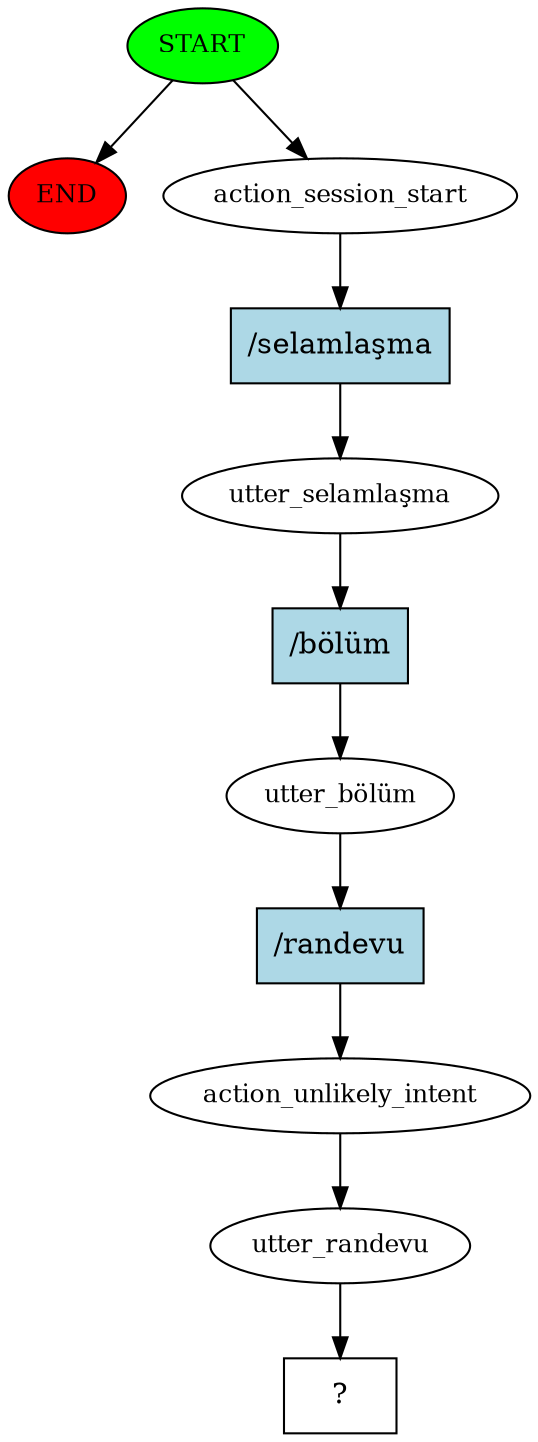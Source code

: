 digraph  {
0 [class="start active", fillcolor=green, fontsize=12, label=START, style=filled];
"-1" [class=end, fillcolor=red, fontsize=12, label=END, style=filled];
1 [class=active, fontsize=12, label=action_session_start];
2 [class=active, fontsize=12, label="utter_selamlaşma"];
3 [class=active, fontsize=12, label="utter_bölüm"];
4 [class=active, fontsize=12, label=action_unlikely_intent];
5 [class=active, fontsize=12, label=utter_randevu];
6 [class="intent dashed active", label="  ?  ", shape=rect];
7 [class="intent active", fillcolor=lightblue, label="/selamlaşma", shape=rect, style=filled];
8 [class="intent active", fillcolor=lightblue, label="/bölüm", shape=rect, style=filled];
9 [class="intent active", fillcolor=lightblue, label="/randevu", shape=rect, style=filled];
0 -> "-1"  [class="", key=NONE, label=""];
0 -> 1  [class=active, key=NONE, label=""];
1 -> 7  [class=active, key=0];
2 -> 8  [class=active, key=0];
3 -> 9  [class=active, key=0];
4 -> 5  [class=active, key=NONE, label=""];
5 -> 6  [class=active, key=NONE, label=""];
7 -> 2  [class=active, key=0];
8 -> 3  [class=active, key=0];
9 -> 4  [class=active, key=0];
}
